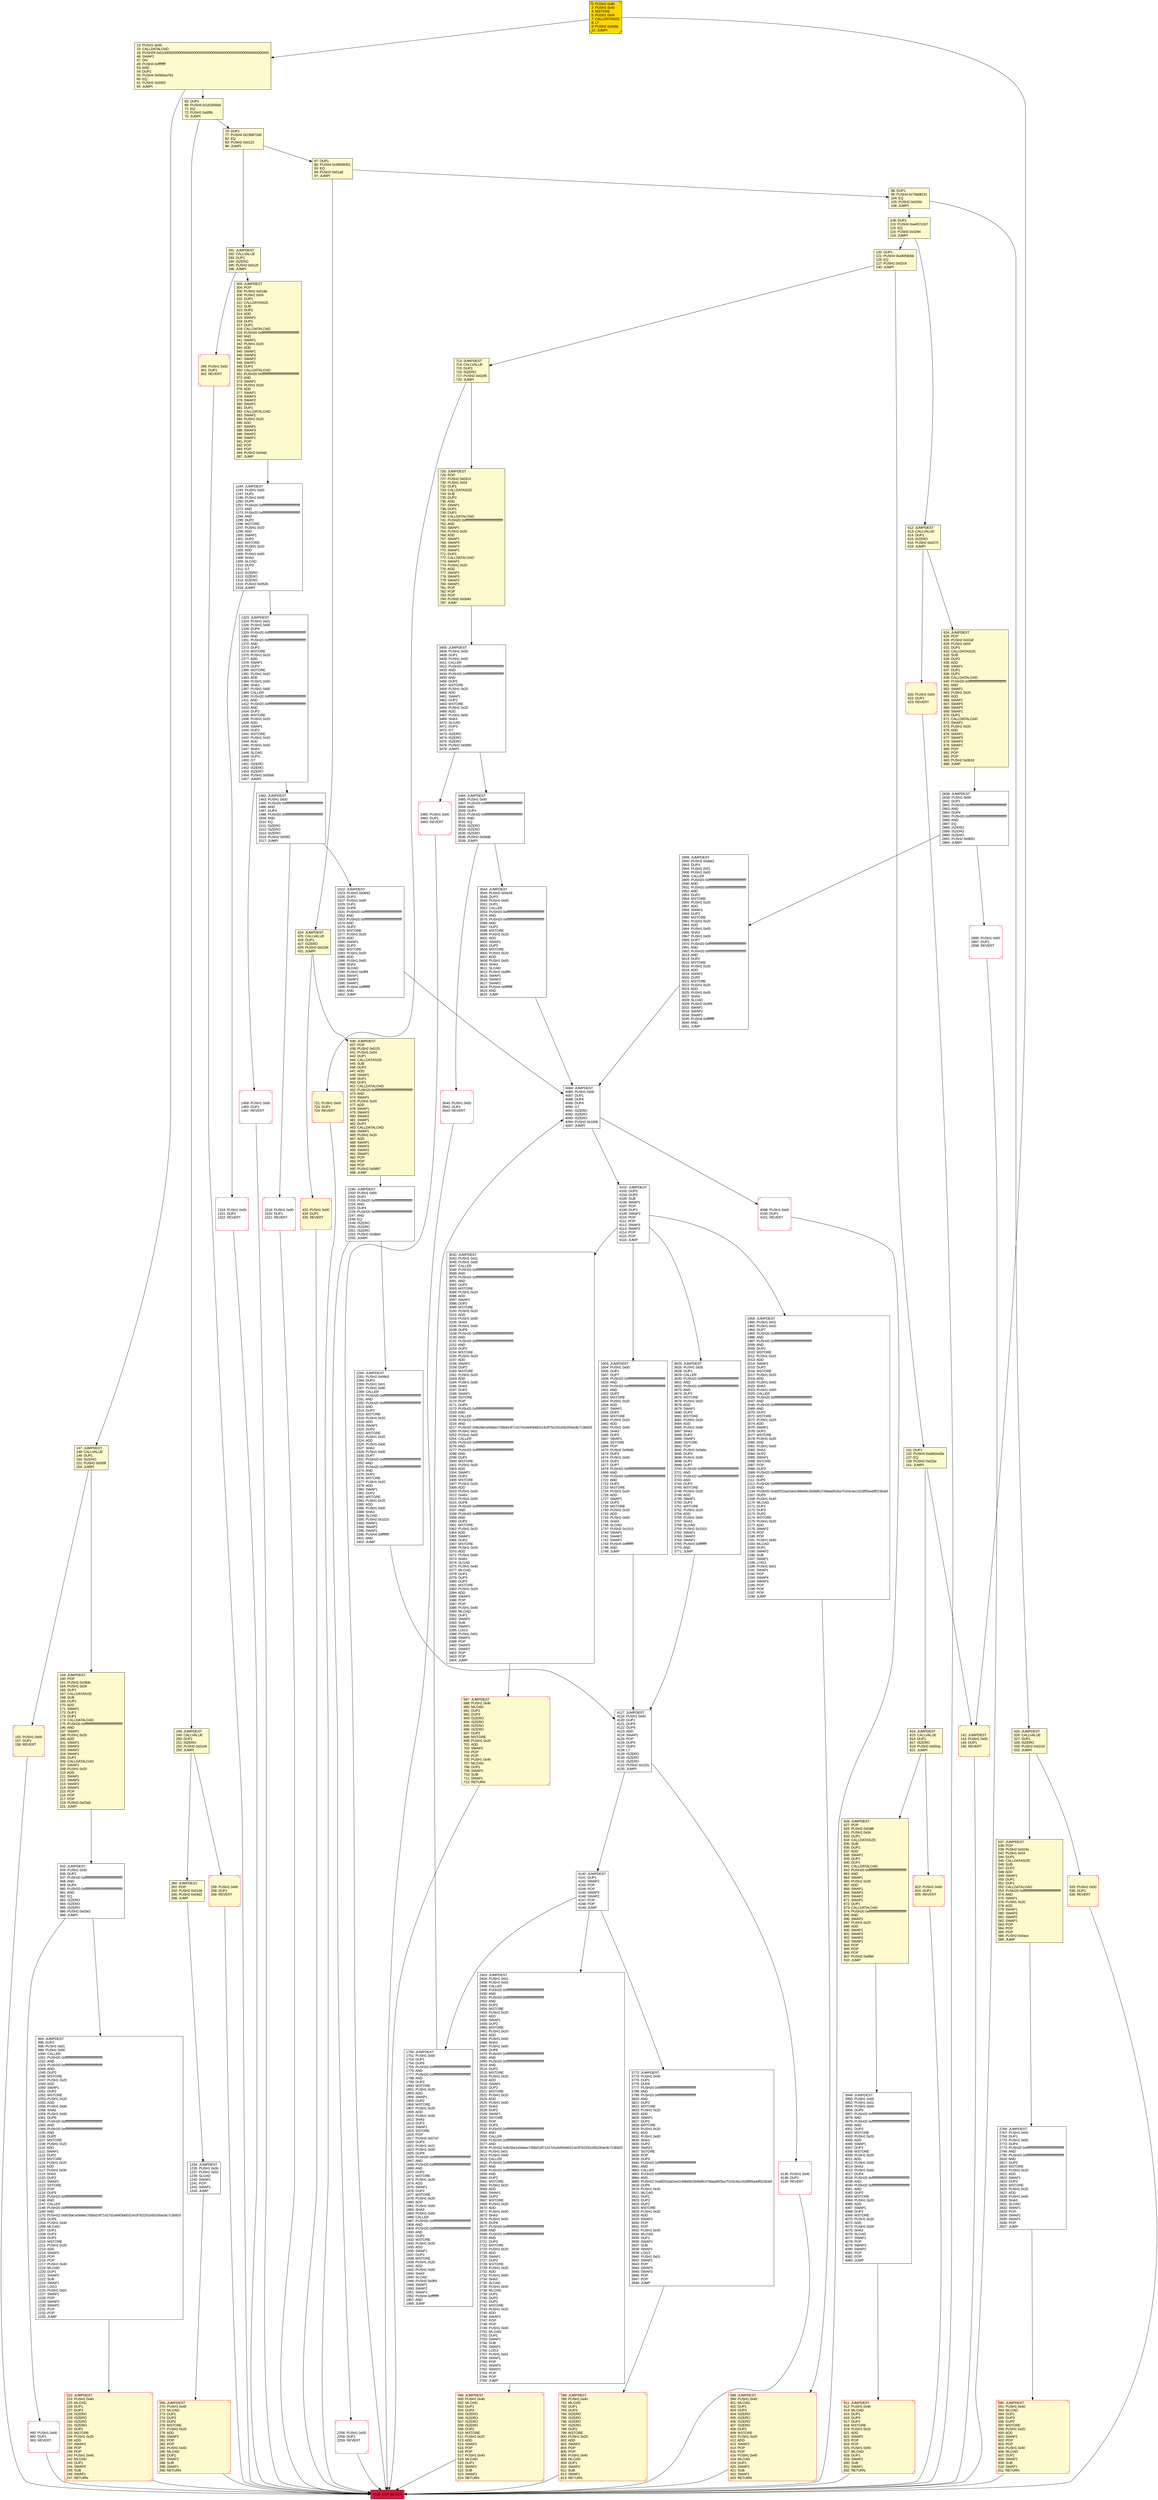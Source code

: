digraph G {
bgcolor=transparent rankdir=UD;
node [shape=box style=filled color=black fillcolor=white fontname=arial fontcolor=black];
98 [label="98: DUP1\l99: PUSH4 0x70a08231\l104: EQ\l105: PUSH2 0x020d\l108: JUMPI\l" fillcolor=lemonchiffon ];
1323 [label="1323: JUMPDEST\l1324: PUSH1 0x01\l1326: PUSH1 0x00\l1328: DUP6\l1329: PUSH20 0xffffffffffffffffffffffffffffffffffffffff\l1350: AND\l1351: PUSH20 0xffffffffffffffffffffffffffffffffffffffff\l1372: AND\l1373: DUP2\l1374: MSTORE\l1375: PUSH1 0x20\l1377: ADD\l1378: SWAP1\l1379: DUP2\l1380: MSTORE\l1381: PUSH1 0x20\l1383: ADD\l1384: PUSH1 0x00\l1386: SHA3\l1387: PUSH1 0x00\l1389: CALLER\l1390: PUSH20 0xffffffffffffffffffffffffffffffffffffffff\l1411: AND\l1412: PUSH20 0xffffffffffffffffffffffffffffffffffffffff\l1433: AND\l1434: DUP2\l1435: MSTORE\l1436: PUSH1 0x20\l1438: ADD\l1439: SWAP1\l1440: DUP2\l1441: MSTORE\l1442: PUSH1 0x20\l1444: ADD\l1445: PUSH1 0x00\l1447: SHA3\l1448: SLOAD\l1449: DUP3\l1450: GT\l1451: ISZERO\l1452: ISZERO\l1453: ISZERO\l1454: PUSH2 0x05b6\l1457: JUMPI\l" ];
291 [label="291: JUMPDEST\l292: CALLVALUE\l293: DUP1\l294: ISZERO\l295: PUSH2 0x012f\l298: JUMPI\l" fillcolor=lemonchiffon ];
1319 [label="1319: PUSH1 0x00\l1321: DUP1\l1322: REVERT\l" shape=Msquare color=crimson ];
3544 [label="3544: JUMPDEST\l3545: PUSH2 0x0e29\l3548: DUP3\l3549: PUSH1 0x00\l3551: DUP1\l3552: CALLER\l3553: PUSH20 0xffffffffffffffffffffffffffffffffffffffff\l3574: AND\l3575: PUSH20 0xffffffffffffffffffffffffffffffffffffffff\l3596: AND\l3597: DUP2\l3598: MSTORE\l3599: PUSH1 0x20\l3601: ADD\l3602: SWAP1\l3603: DUP2\l3604: MSTORE\l3605: PUSH1 0x20\l3607: ADD\l3608: PUSH1 0x00\l3610: SHA3\l3611: SLOAD\l3612: PUSH2 0x0ff4\l3615: SWAP1\l3616: SWAP2\l3617: SWAP1\l3618: PUSH4 0xffffffff\l3623: AND\l3624: JUMP\l" ];
1959 [label="1959: JUMPDEST\l1960: PUSH1 0x01\l1962: PUSH1 0x00\l1964: DUP7\l1965: PUSH20 0xffffffffffffffffffffffffffffffffffffffff\l1986: AND\l1987: PUSH20 0xffffffffffffffffffffffffffffffffffffffff\l2008: AND\l2009: DUP2\l2010: MSTORE\l2011: PUSH1 0x20\l2013: ADD\l2014: SWAP1\l2015: DUP2\l2016: MSTORE\l2017: PUSH1 0x20\l2019: ADD\l2020: PUSH1 0x00\l2022: SHA3\l2023: PUSH1 0x00\l2025: CALLER\l2026: PUSH20 0xffffffffffffffffffffffffffffffffffffffff\l2047: AND\l2048: PUSH20 0xffffffffffffffffffffffffffffffffffffffff\l2069: AND\l2070: DUP2\l2071: MSTORE\l2072: PUSH1 0x20\l2074: ADD\l2075: SWAP1\l2076: DUP2\l2077: MSTORE\l2078: PUSH1 0x20\l2080: ADD\l2081: PUSH1 0x00\l2083: SHA3\l2084: DUP2\l2085: SWAP1\l2086: SSTORE\l2087: POP\l2088: DUP3\l2089: PUSH20 0xffffffffffffffffffffffffffffffffffffffff\l2110: AND\l2111: DUP5\l2112: PUSH20 0xffffffffffffffffffffffffffffffffffffffff\l2133: AND\l2134: PUSH32 0xddf252ad1be2c89b69c2b068fc378daa952ba7f163c4a11628f55a4df523b3ef\l2167: DUP5\l2168: PUSH1 0x40\l2170: MLOAD\l2171: DUP1\l2172: DUP3\l2173: DUP2\l2174: MSTORE\l2175: PUSH1 0x20\l2177: ADD\l2178: SWAP2\l2179: POP\l2180: POP\l2181: PUSH1 0x40\l2183: MLOAD\l2184: DUP1\l2185: SWAP2\l2186: SUB\l2187: SWAP1\l2188: LOG3\l2189: PUSH1 0x01\l2191: SWAP1\l2192: POP\l2193: SWAP4\l2194: SWAP3\l2195: POP\l2196: POP\l2197: POP\l2198: JUMP\l" ];
147 [label="147: JUMPDEST\l148: CALLVALUE\l149: DUP1\l150: ISZERO\l151: PUSH2 0x009f\l154: JUMPI\l" fillcolor=lemonchiffon ];
4136 [label="4136: PUSH1 0x00\l4138: DUP1\l4139: REVERT\l" shape=Msquare color=crimson ];
299 [label="299: PUSH1 0x00\l301: DUP1\l302: REVERT\l" fillcolor=lemonchiffon shape=Msquare color=crimson ];
142 [label="142: JUMPDEST\l143: PUSH1 0x00\l145: DUP1\l146: REVERT\l" fillcolor=lemonchiffon shape=Msquare color=crimson ];
537 [label="537: JUMPDEST\l538: POP\l539: PUSH2 0x024e\l542: PUSH1 0x04\l544: DUP1\l545: CALLDATASIZE\l546: SUB\l547: DUP2\l548: ADD\l549: SWAP1\l550: DUP1\l551: DUP1\l552: CALLDATALOAD\l553: PUSH20 0xffffffffffffffffffffffffffffffffffffffff\l574: AND\l575: SWAP1\l576: PUSH1 0x20\l578: ADD\l579: SWAP1\l580: SWAP3\l581: SWAP2\l582: SWAP1\l583: POP\l584: POP\l585: POP\l586: PUSH2 0x0ace\l589: JUMP\l" fillcolor=lemonchiffon ];
2199 [label="2199: JUMPDEST\l2200: PUSH1 0x00\l2202: DUP1\l2203: PUSH20 0xffffffffffffffffffffffffffffffffffffffff\l2224: AND\l2225: DUP4\l2226: PUSH20 0xffffffffffffffffffffffffffffffffffffffff\l2247: AND\l2248: EQ\l2249: ISZERO\l2250: ISZERO\l2251: ISZERO\l2252: PUSH2 0x08d4\l2255: JUMPI\l" ];
4102 [label="4102: JUMPDEST\l4103: DUP3\l4104: DUP5\l4105: SUB\l4106: SWAP1\l4107: POP\l4108: DUP1\l4109: SWAP2\l4110: POP\l4111: POP\l4112: SWAP3\l4113: SWAP2\l4114: POP\l4115: POP\l4116: JUMP\l" ];
432 [label="432: PUSH1 0x00\l434: DUP1\l435: REVERT\l" fillcolor=lemonchiffon shape=Msquare color=crimson ];
687 [label="687: JUMPDEST\l688: PUSH1 0x40\l690: MLOAD\l691: DUP1\l692: DUP3\l693: ISZERO\l694: ISZERO\l695: ISZERO\l696: ISZERO\l697: DUP2\l698: MSTORE\l699: PUSH1 0x20\l701: ADD\l702: SWAP2\l703: POP\l704: POP\l705: PUSH1 0x40\l707: MLOAD\l708: DUP1\l709: SWAP2\l710: SUB\l711: SWAP1\l712: RETURN\l" fillcolor=lemonchiffon shape=Msquare color=crimson ];
1458 [label="1458: PUSH1 0x00\l1460: DUP1\l1461: REVERT\l" shape=Msquare color=crimson ];
120 [label="120: DUP1\l121: PUSH4 0xa9059cbb\l126: EQ\l127: PUSH2 0x02c9\l130: JUMPI\l" fillcolor=lemonchiffon ];
822 [label="822: PUSH1 0x00\l824: DUP1\l825: REVERT\l" fillcolor=lemonchiffon shape=Msquare color=crimson ];
3625 [label="3625: JUMPDEST\l3626: PUSH1 0x00\l3628: DUP1\l3629: CALLER\l3630: PUSH20 0xffffffffffffffffffffffffffffffffffffffff\l3651: AND\l3652: PUSH20 0xffffffffffffffffffffffffffffffffffffffff\l3673: AND\l3674: DUP2\l3675: MSTORE\l3676: PUSH1 0x20\l3678: ADD\l3679: SWAP1\l3680: DUP2\l3681: MSTORE\l3682: PUSH1 0x20\l3684: ADD\l3685: PUSH1 0x00\l3687: SHA3\l3688: DUP2\l3689: SWAP1\l3690: SSTORE\l3691: POP\l3692: PUSH2 0x0ebc\l3695: DUP3\l3696: PUSH1 0x00\l3698: DUP1\l3699: DUP7\l3700: PUSH20 0xffffffffffffffffffffffffffffffffffffffff\l3721: AND\l3722: PUSH20 0xffffffffffffffffffffffffffffffffffffffff\l3743: AND\l3744: DUP2\l3745: MSTORE\l3746: PUSH1 0x20\l3748: ADD\l3749: SWAP1\l3750: DUP2\l3751: MSTORE\l3752: PUSH1 0x20\l3754: ADD\l3755: PUSH1 0x00\l3757: SHA3\l3758: SLOAD\l3759: PUSH2 0x1015\l3762: SWAP1\l3763: SWAP2\l3764: SWAP1\l3765: PUSH4 0xffffffff\l3770: AND\l3771: JUMP\l" ];
13 [label="13: PUSH1 0x00\l15: CALLDATALOAD\l16: PUSH29 0x0100000000000000000000000000000000000000000000000000000000\l46: SWAP1\l47: DIV\l48: PUSH4 0xffffffff\l53: AND\l54: DUP1\l55: PUSH4 0x095ea7b3\l60: EQ\l61: PUSH2 0x0093\l64: JUMPI\l" fillcolor=lemonchiffon ];
525 [label="525: JUMPDEST\l526: CALLVALUE\l527: DUP1\l528: ISZERO\l529: PUSH2 0x0219\l532: JUMPI\l" fillcolor=lemonchiffon ];
1234 [label="1234: JUMPDEST\l1235: PUSH1 0x00\l1237: PUSH1 0x02\l1239: SLOAD\l1240: SWAP1\l1241: POP\l1242: SWAP1\l1243: JUMP\l" ];
3042 [label="3042: JUMPDEST\l3043: PUSH1 0x01\l3045: PUSH1 0x00\l3047: CALLER\l3048: PUSH20 0xffffffffffffffffffffffffffffffffffffffff\l3069: AND\l3070: PUSH20 0xffffffffffffffffffffffffffffffffffffffff\l3091: AND\l3092: DUP2\l3093: MSTORE\l3094: PUSH1 0x20\l3096: ADD\l3097: SWAP1\l3098: DUP2\l3099: MSTORE\l3100: PUSH1 0x20\l3102: ADD\l3103: PUSH1 0x00\l3105: SHA3\l3106: PUSH1 0x00\l3108: DUP6\l3109: PUSH20 0xffffffffffffffffffffffffffffffffffffffff\l3130: AND\l3131: PUSH20 0xffffffffffffffffffffffffffffffffffffffff\l3152: AND\l3153: DUP2\l3154: MSTORE\l3155: PUSH1 0x20\l3157: ADD\l3158: SWAP1\l3159: DUP2\l3160: MSTORE\l3161: PUSH1 0x20\l3163: ADD\l3164: PUSH1 0x00\l3166: SHA3\l3167: DUP2\l3168: SWAP1\l3169: SSTORE\l3170: POP\l3171: DUP3\l3172: PUSH20 0xffffffffffffffffffffffffffffffffffffffff\l3193: AND\l3194: CALLER\l3195: PUSH20 0xffffffffffffffffffffffffffffffffffffffff\l3216: AND\l3217: PUSH32 0x8c5be1e5ebec7d5bd14f71427d1e84f3dd0314c0f7b2291e5b200ac8c7c3b925\l3250: PUSH1 0x01\l3252: PUSH1 0x00\l3254: CALLER\l3255: PUSH20 0xffffffffffffffffffffffffffffffffffffffff\l3276: AND\l3277: PUSH20 0xffffffffffffffffffffffffffffffffffffffff\l3298: AND\l3299: DUP2\l3300: MSTORE\l3301: PUSH1 0x20\l3303: ADD\l3304: SWAP1\l3305: DUP2\l3306: MSTORE\l3307: PUSH1 0x20\l3309: ADD\l3310: PUSH1 0x00\l3312: SHA3\l3313: PUSH1 0x00\l3315: DUP8\l3316: PUSH20 0xffffffffffffffffffffffffffffffffffffffff\l3337: AND\l3338: PUSH20 0xffffffffffffffffffffffffffffffffffffffff\l3359: AND\l3360: DUP2\l3361: MSTORE\l3362: PUSH1 0x20\l3364: ADD\l3365: SWAP1\l3366: DUP2\l3367: MSTORE\l3368: PUSH1 0x20\l3370: ADD\l3371: PUSH1 0x00\l3373: SHA3\l3374: SLOAD\l3375: PUSH1 0x40\l3377: MLOAD\l3378: DUP1\l3379: DUP3\l3380: DUP2\l3381: MSTORE\l3382: PUSH1 0x20\l3384: ADD\l3385: SWAP2\l3386: POP\l3387: POP\l3388: PUSH1 0x40\l3390: MLOAD\l3391: DUP1\l3392: SWAP2\l3393: SUB\l3394: SWAP1\l3395: LOG3\l3396: PUSH1 0x01\l3398: SWAP1\l3399: POP\l3400: SWAP3\l3401: SWAP2\l3402: POP\l3403: POP\l3404: JUMP\l" ];
256 [label="256: PUSH1 0x00\l258: DUP1\l259: REVERT\l" fillcolor=lemonchiffon shape=Msquare color=crimson ];
2403 [label="2403: JUMPDEST\l2404: PUSH1 0x01\l2406: PUSH1 0x00\l2408: CALLER\l2409: PUSH20 0xffffffffffffffffffffffffffffffffffffffff\l2430: AND\l2431: PUSH20 0xffffffffffffffffffffffffffffffffffffffff\l2452: AND\l2453: DUP2\l2454: MSTORE\l2455: PUSH1 0x20\l2457: ADD\l2458: SWAP1\l2459: DUP2\l2460: MSTORE\l2461: PUSH1 0x20\l2463: ADD\l2464: PUSH1 0x00\l2466: SHA3\l2467: PUSH1 0x00\l2469: DUP6\l2470: PUSH20 0xffffffffffffffffffffffffffffffffffffffff\l2491: AND\l2492: PUSH20 0xffffffffffffffffffffffffffffffffffffffff\l2513: AND\l2514: DUP2\l2515: MSTORE\l2516: PUSH1 0x20\l2518: ADD\l2519: SWAP1\l2520: DUP2\l2521: MSTORE\l2522: PUSH1 0x20\l2524: ADD\l2525: PUSH1 0x00\l2527: SHA3\l2528: DUP2\l2529: SWAP1\l2530: SSTORE\l2531: POP\l2532: DUP3\l2533: PUSH20 0xffffffffffffffffffffffffffffffffffffffff\l2554: AND\l2555: CALLER\l2556: PUSH20 0xffffffffffffffffffffffffffffffffffffffff\l2577: AND\l2578: PUSH32 0x8c5be1e5ebec7d5bd14f71427d1e84f3dd0314c0f7b2291e5b200ac8c7c3b925\l2611: PUSH1 0x01\l2613: PUSH1 0x00\l2615: CALLER\l2616: PUSH20 0xffffffffffffffffffffffffffffffffffffffff\l2637: AND\l2638: PUSH20 0xffffffffffffffffffffffffffffffffffffffff\l2659: AND\l2660: DUP2\l2661: MSTORE\l2662: PUSH1 0x20\l2664: ADD\l2665: SWAP1\l2666: DUP2\l2667: MSTORE\l2668: PUSH1 0x20\l2670: ADD\l2671: PUSH1 0x00\l2673: SHA3\l2674: PUSH1 0x00\l2676: DUP8\l2677: PUSH20 0xffffffffffffffffffffffffffffffffffffffff\l2698: AND\l2699: PUSH20 0xffffffffffffffffffffffffffffffffffffffff\l2720: AND\l2721: DUP2\l2722: MSTORE\l2723: PUSH1 0x20\l2725: ADD\l2726: SWAP1\l2727: DUP2\l2728: MSTORE\l2729: PUSH1 0x20\l2731: ADD\l2732: PUSH1 0x00\l2734: SHA3\l2735: SLOAD\l2736: PUSH1 0x40\l2738: MLOAD\l2739: DUP1\l2740: DUP3\l2741: DUP2\l2742: MSTORE\l2743: PUSH1 0x20\l2745: ADD\l2746: SWAP2\l2747: POP\l2748: POP\l2749: PUSH1 0x40\l2751: MLOAD\l2752: DUP1\l2753: SWAP2\l2754: SUB\l2755: SWAP1\l2756: LOG3\l2757: PUSH1 0x01\l2759: SWAP1\l2760: POP\l2761: SWAP3\l2762: SWAP2\l2763: POP\l2764: POP\l2765: JUMP\l" ];
1462 [label="1462: JUMPDEST\l1463: PUSH1 0x00\l1465: PUSH20 0xffffffffffffffffffffffffffffffffffffffff\l1486: AND\l1487: DUP4\l1488: PUSH20 0xffffffffffffffffffffffffffffffffffffffff\l1509: AND\l1510: EQ\l1511: ISZERO\l1512: ISZERO\l1513: ISZERO\l1514: PUSH2 0x05f2\l1517: JUMPI\l" ];
4098 [label="4098: PUSH1 0x00\l4100: DUP1\l4101: REVERT\l" shape=Msquare color=crimson ];
87 [label="87: DUP1\l88: PUSH4 0x39509351\l93: EQ\l94: PUSH2 0x01a8\l97: JUMPI\l" fillcolor=lemonchiffon ];
788 [label="788: JUMPDEST\l789: PUSH1 0x40\l791: MLOAD\l792: DUP1\l793: DUP3\l794: ISZERO\l795: ISZERO\l796: ISZERO\l797: ISZERO\l798: DUP2\l799: MSTORE\l800: PUSH1 0x20\l802: ADD\l803: SWAP2\l804: POP\l805: POP\l806: PUSH1 0x40\l808: MLOAD\l809: DUP1\l810: SWAP2\l811: SUB\l812: SWAP1\l813: RETURN\l" fillcolor=lemonchiffon shape=Msquare color=crimson ];
4117 [label="4117: JUMPDEST\l4118: PUSH1 0x00\l4120: DUP1\l4121: DUP3\l4122: DUP5\l4123: ADD\l4124: SWAP1\l4125: POP\l4126: DUP4\l4127: DUP2\l4128: LT\l4129: ISZERO\l4130: ISZERO\l4131: ISZERO\l4132: PUSH2 0x102c\l4135: JUMPI\l" ];
713 [label="713: JUMPDEST\l714: CALLVALUE\l715: DUP1\l716: ISZERO\l717: PUSH2 0x02d5\l720: JUMPI\l" fillcolor=lemonchiffon ];
933 [label="933: JUMPDEST\l934: PUSH1 0x00\l936: DUP1\l937: PUSH20 0xffffffffffffffffffffffffffffffffffffffff\l958: AND\l959: DUP4\l960: PUSH20 0xffffffffffffffffffffffffffffffffffffffff\l981: AND\l982: EQ\l983: ISZERO\l984: ISZERO\l985: ISZERO\l986: PUSH2 0x03e2\l989: JUMPI\l" ];
398 [label="398: JUMPDEST\l399: PUSH1 0x40\l401: MLOAD\l402: DUP1\l403: DUP3\l404: ISZERO\l405: ISZERO\l406: ISZERO\l407: ISZERO\l408: DUP2\l409: MSTORE\l410: PUSH1 0x20\l412: ADD\l413: SWAP2\l414: POP\l415: POP\l416: PUSH1 0x40\l418: MLOAD\l419: DUP1\l420: SWAP2\l421: SUB\l422: SWAP1\l423: RETURN\l" fillcolor=lemonchiffon shape=Msquare color=crimson ];
533 [label="533: PUSH1 0x00\l535: DUP1\l536: REVERT\l" fillcolor=lemonchiffon shape=Msquare color=crimson ];
4150 [label="4150: EXIT BLOCK\l" fillcolor=crimson ];
3480 [label="3480: PUSH1 0x00\l3482: DUP1\l3483: REVERT\l" shape=Msquare color=crimson ];
155 [label="155: PUSH1 0x00\l157: DUP1\l158: REVERT\l" fillcolor=lemonchiffon shape=Msquare color=crimson ];
2838 [label="2838: JUMPDEST\l2839: PUSH1 0x00\l2841: DUP1\l2842: PUSH20 0xffffffffffffffffffffffffffffffffffffffff\l2863: AND\l2864: DUP4\l2865: PUSH20 0xffffffffffffffffffffffffffffffffffffffff\l2886: AND\l2887: EQ\l2888: ISZERO\l2889: ISZERO\l2890: ISZERO\l2891: PUSH2 0x0b53\l2894: JUMPI\l" ];
911 [label="911: JUMPDEST\l912: PUSH1 0x40\l914: MLOAD\l915: DUP1\l916: DUP3\l917: DUP2\l918: MSTORE\l919: PUSH1 0x20\l921: ADD\l922: SWAP2\l923: POP\l924: POP\l925: PUSH1 0x40\l927: MLOAD\l928: DUP1\l929: SWAP2\l930: SUB\l931: SWAP1\l932: RETURN\l" fillcolor=lemonchiffon shape=Msquare color=crimson ];
269 [label="269: JUMPDEST\l270: PUSH1 0x40\l272: MLOAD\l273: DUP1\l274: DUP3\l275: DUP2\l276: MSTORE\l277: PUSH1 0x20\l279: ADD\l280: SWAP2\l281: POP\l282: POP\l283: PUSH1 0x40\l285: MLOAD\l286: DUP1\l287: SWAP2\l288: SUB\l289: SWAP1\l290: RETURN\l" fillcolor=lemonchiffon shape=Msquare color=crimson ];
814 [label="814: JUMPDEST\l815: CALLVALUE\l816: DUP1\l817: ISZERO\l818: PUSH2 0x033a\l821: JUMPI\l" fillcolor=lemonchiffon ];
159 [label="159: JUMPDEST\l160: POP\l161: PUSH2 0x00de\l164: PUSH1 0x04\l166: DUP1\l167: CALLDATASIZE\l168: SUB\l169: DUP2\l170: ADD\l171: SWAP1\l172: DUP1\l173: DUP1\l174: CALLDATALOAD\l175: PUSH20 0xffffffffffffffffffffffffffffffffffffffff\l196: AND\l197: SWAP1\l198: PUSH1 0x20\l200: ADD\l201: SWAP1\l202: SWAP3\l203: SWAP2\l204: SWAP1\l205: DUP1\l206: CALLDATALOAD\l207: SWAP1\l208: PUSH1 0x20\l210: ADD\l211: SWAP1\l212: SWAP3\l213: SWAP2\l214: SWAP1\l215: POP\l216: POP\l217: POP\l218: PUSH2 0x03a5\l221: JUMP\l" fillcolor=lemonchiffon ];
4140 [label="4140: JUMPDEST\l4141: DUP1\l4142: SWAP2\l4143: POP\l4144: POP\l4145: SWAP3\l4146: SWAP2\l4147: POP\l4148: POP\l4149: JUMP\l" ];
131 [label="131: DUP1\l132: PUSH4 0xdd62ed3e\l137: EQ\l138: PUSH2 0x032e\l141: JUMPI\l" fillcolor=lemonchiffon ];
1244 [label="1244: JUMPDEST\l1245: PUSH1 0x00\l1247: DUP1\l1248: PUSH1 0x00\l1250: DUP6\l1251: PUSH20 0xffffffffffffffffffffffffffffffffffffffff\l1272: AND\l1273: PUSH20 0xffffffffffffffffffffffffffffffffffffffff\l1294: AND\l1295: DUP2\l1296: MSTORE\l1297: PUSH1 0x20\l1299: ADD\l1300: SWAP1\l1301: DUP2\l1302: MSTORE\l1303: PUSH1 0x20\l1305: ADD\l1306: PUSH1 0x00\l1308: SHA3\l1309: SLOAD\l1310: DUP3\l1311: GT\l1312: ISZERO\l1313: ISZERO\l1314: ISZERO\l1315: PUSH2 0x052b\l1318: JUMPI\l" ];
260 [label="260: JUMPDEST\l261: POP\l262: PUSH2 0x010d\l265: PUSH2 0x04d2\l268: JUMP\l" fillcolor=lemonchiffon ];
65 [label="65: DUP1\l66: PUSH4 0x18160ddd\l71: EQ\l72: PUSH2 0x00f8\l75: JUMPI\l" fillcolor=lemonchiffon ];
620 [label="620: PUSH1 0x00\l622: DUP1\l623: REVERT\l" fillcolor=lemonchiffon shape=Msquare color=crimson ];
3484 [label="3484: JUMPDEST\l3485: PUSH1 0x00\l3487: PUSH20 0xffffffffffffffffffffffffffffffffffffffff\l3508: AND\l3509: DUP4\l3510: PUSH20 0xffffffffffffffffffffffffffffffffffffffff\l3531: AND\l3532: EQ\l3533: ISZERO\l3534: ISZERO\l3535: ISZERO\l3536: PUSH2 0x0dd8\l3539: JUMPI\l" ];
436 [label="436: JUMPDEST\l437: POP\l438: PUSH2 0x01f3\l441: PUSH1 0x04\l443: DUP1\l444: CALLDATASIZE\l445: SUB\l446: DUP2\l447: ADD\l448: SWAP1\l449: DUP1\l450: DUP1\l451: CALLDATALOAD\l452: PUSH20 0xffffffffffffffffffffffffffffffffffffffff\l473: AND\l474: SWAP1\l475: PUSH1 0x20\l477: ADD\l478: SWAP1\l479: SWAP3\l480: SWAP2\l481: SWAP1\l482: DUP1\l483: CALLDATALOAD\l484: SWAP1\l485: PUSH1 0x20\l487: ADD\l488: SWAP1\l489: SWAP3\l490: SWAP2\l491: SWAP1\l492: POP\l493: POP\l494: POP\l495: PUSH2 0x0897\l498: JUMP\l" fillcolor=lemonchiffon ];
499 [label="499: JUMPDEST\l500: PUSH1 0x40\l502: MLOAD\l503: DUP1\l504: DUP3\l505: ISZERO\l506: ISZERO\l507: ISZERO\l508: ISZERO\l509: DUP2\l510: MSTORE\l511: PUSH1 0x20\l513: ADD\l514: SWAP2\l515: POP\l516: POP\l517: PUSH1 0x40\l519: MLOAD\l520: DUP1\l521: SWAP2\l522: SUB\l523: SWAP1\l524: RETURN\l" fillcolor=lemonchiffon shape=Msquare color=crimson ];
1518 [label="1518: PUSH1 0x00\l1520: DUP1\l1521: REVERT\l" shape=Msquare color=crimson ];
1603 [label="1603: JUMPDEST\l1604: PUSH1 0x00\l1606: DUP1\l1607: DUP7\l1608: PUSH20 0xffffffffffffffffffffffffffffffffffffffff\l1629: AND\l1630: PUSH20 0xffffffffffffffffffffffffffffffffffffffff\l1651: AND\l1652: DUP2\l1653: MSTORE\l1654: PUSH1 0x20\l1656: ADD\l1657: SWAP1\l1658: DUP2\l1659: MSTORE\l1660: PUSH1 0x20\l1662: ADD\l1663: PUSH1 0x00\l1665: SHA3\l1666: DUP2\l1667: SWAP1\l1668: SSTORE\l1669: POP\l1670: PUSH2 0x06d6\l1673: DUP3\l1674: PUSH1 0x00\l1676: DUP1\l1677: DUP7\l1678: PUSH20 0xffffffffffffffffffffffffffffffffffffffff\l1699: AND\l1700: PUSH20 0xffffffffffffffffffffffffffffffffffffffff\l1721: AND\l1722: DUP2\l1723: MSTORE\l1724: PUSH1 0x20\l1726: ADD\l1727: SWAP1\l1728: DUP2\l1729: MSTORE\l1730: PUSH1 0x20\l1732: ADD\l1733: PUSH1 0x00\l1735: SHA3\l1736: SLOAD\l1737: PUSH2 0x1015\l1740: SWAP1\l1741: SWAP2\l1742: SWAP1\l1743: PUSH4 0xffffffff\l1748: AND\l1749: JUMP\l" ];
826 [label="826: JUMPDEST\l827: POP\l828: PUSH2 0x038f\l831: PUSH1 0x04\l833: DUP1\l834: CALLDATASIZE\l835: SUB\l836: DUP2\l837: ADD\l838: SWAP1\l839: DUP1\l840: DUP1\l841: CALLDATALOAD\l842: PUSH20 0xffffffffffffffffffffffffffffffffffffffff\l863: AND\l864: SWAP1\l865: PUSH1 0x20\l867: ADD\l868: SWAP1\l869: SWAP3\l870: SWAP2\l871: SWAP1\l872: DUP1\l873: CALLDATALOAD\l874: PUSH20 0xffffffffffffffffffffffffffffffffffffffff\l895: AND\l896: SWAP1\l897: PUSH1 0x20\l899: ADD\l900: SWAP1\l901: SWAP3\l902: SWAP2\l903: SWAP1\l904: POP\l905: POP\l906: POP\l907: PUSH2 0x0f6d\l910: JUMP\l" fillcolor=lemonchiffon ];
303 [label="303: JUMPDEST\l304: POP\l305: PUSH2 0x018e\l308: PUSH1 0x04\l310: DUP1\l311: CALLDATASIZE\l312: SUB\l313: DUP2\l314: ADD\l315: SWAP1\l316: DUP1\l317: DUP1\l318: CALLDATALOAD\l319: PUSH20 0xffffffffffffffffffffffffffffffffffffffff\l340: AND\l341: SWAP1\l342: PUSH1 0x20\l344: ADD\l345: SWAP1\l346: SWAP3\l347: SWAP2\l348: SWAP1\l349: DUP1\l350: CALLDATALOAD\l351: PUSH20 0xffffffffffffffffffffffffffffffffffffffff\l372: AND\l373: SWAP1\l374: PUSH1 0x20\l376: ADD\l377: SWAP1\l378: SWAP3\l379: SWAP2\l380: SWAP1\l381: DUP1\l382: CALLDATALOAD\l383: SWAP1\l384: PUSH1 0x20\l386: ADD\l387: SWAP1\l388: SWAP3\l389: SWAP2\l390: SWAP1\l391: POP\l392: POP\l393: POP\l394: PUSH2 0x04dc\l397: JUMP\l" fillcolor=lemonchiffon ];
2766 [label="2766: JUMPDEST\l2767: PUSH1 0x00\l2769: DUP1\l2770: PUSH1 0x00\l2772: DUP4\l2773: PUSH20 0xffffffffffffffffffffffffffffffffffffffff\l2794: AND\l2795: PUSH20 0xffffffffffffffffffffffffffffffffffffffff\l2816: AND\l2817: DUP2\l2818: MSTORE\l2819: PUSH1 0x20\l2821: ADD\l2822: SWAP1\l2823: DUP2\l2824: MSTORE\l2825: PUSH1 0x20\l2827: ADD\l2828: PUSH1 0x00\l2830: SHA3\l2831: SLOAD\l2832: SWAP1\l2833: POP\l2834: SWAP2\l2835: SWAP1\l2836: POP\l2837: JUMP\l" ];
424 [label="424: JUMPDEST\l425: CALLVALUE\l426: DUP1\l427: ISZERO\l428: PUSH2 0x01b4\l431: JUMPI\l" fillcolor=lemonchiffon ];
2260 [label="2260: JUMPDEST\l2261: PUSH2 0x0963\l2264: DUP3\l2265: PUSH1 0x01\l2267: PUSH1 0x00\l2269: CALLER\l2270: PUSH20 0xffffffffffffffffffffffffffffffffffffffff\l2291: AND\l2292: PUSH20 0xffffffffffffffffffffffffffffffffffffffff\l2313: AND\l2314: DUP2\l2315: MSTORE\l2316: PUSH1 0x20\l2318: ADD\l2319: SWAP1\l2320: DUP2\l2321: MSTORE\l2322: PUSH1 0x20\l2324: ADD\l2325: PUSH1 0x00\l2327: SHA3\l2328: PUSH1 0x00\l2330: DUP7\l2331: PUSH20 0xffffffffffffffffffffffffffffffffffffffff\l2352: AND\l2353: PUSH20 0xffffffffffffffffffffffffffffffffffffffff\l2374: AND\l2375: DUP2\l2376: MSTORE\l2377: PUSH1 0x20\l2379: ADD\l2380: SWAP1\l2381: DUP2\l2382: MSTORE\l2383: PUSH1 0x20\l2385: ADD\l2386: PUSH1 0x00\l2388: SHA3\l2389: SLOAD\l2390: PUSH2 0x1015\l2393: SWAP1\l2394: SWAP2\l2395: SWAP1\l2396: PUSH4 0xffffffff\l2401: AND\l2402: JUMP\l" ];
2899 [label="2899: JUMPDEST\l2900: PUSH2 0x0be2\l2903: DUP3\l2904: PUSH1 0x01\l2906: PUSH1 0x00\l2908: CALLER\l2909: PUSH20 0xffffffffffffffffffffffffffffffffffffffff\l2930: AND\l2931: PUSH20 0xffffffffffffffffffffffffffffffffffffffff\l2952: AND\l2953: DUP2\l2954: MSTORE\l2955: PUSH1 0x20\l2957: ADD\l2958: SWAP1\l2959: DUP2\l2960: MSTORE\l2961: PUSH1 0x20\l2963: ADD\l2964: PUSH1 0x00\l2966: SHA3\l2967: PUSH1 0x00\l2969: DUP7\l2970: PUSH20 0xffffffffffffffffffffffffffffffffffffffff\l2991: AND\l2992: PUSH20 0xffffffffffffffffffffffffffffffffffffffff\l3013: AND\l3014: DUP2\l3015: MSTORE\l3016: PUSH1 0x20\l3018: ADD\l3019: SWAP1\l3020: DUP2\l3021: MSTORE\l3022: PUSH1 0x20\l3024: ADD\l3025: PUSH1 0x00\l3027: SHA3\l3028: SLOAD\l3029: PUSH2 0x0ff4\l3032: SWAP1\l3033: SWAP2\l3034: SWAP1\l3035: PUSH4 0xffffffff\l3040: AND\l3041: JUMP\l" ];
994 [label="994: JUMPDEST\l995: DUP2\l996: PUSH1 0x01\l998: PUSH1 0x00\l1000: CALLER\l1001: PUSH20 0xffffffffffffffffffffffffffffffffffffffff\l1022: AND\l1023: PUSH20 0xffffffffffffffffffffffffffffffffffffffff\l1044: AND\l1045: DUP2\l1046: MSTORE\l1047: PUSH1 0x20\l1049: ADD\l1050: SWAP1\l1051: DUP2\l1052: MSTORE\l1053: PUSH1 0x20\l1055: ADD\l1056: PUSH1 0x00\l1058: SHA3\l1059: PUSH1 0x00\l1061: DUP6\l1062: PUSH20 0xffffffffffffffffffffffffffffffffffffffff\l1083: AND\l1084: PUSH20 0xffffffffffffffffffffffffffffffffffffffff\l1105: AND\l1106: DUP2\l1107: MSTORE\l1108: PUSH1 0x20\l1110: ADD\l1111: SWAP1\l1112: DUP2\l1113: MSTORE\l1114: PUSH1 0x20\l1116: ADD\l1117: PUSH1 0x00\l1119: SHA3\l1120: DUP2\l1121: SWAP1\l1122: SSTORE\l1123: POP\l1124: DUP3\l1125: PUSH20 0xffffffffffffffffffffffffffffffffffffffff\l1146: AND\l1147: CALLER\l1148: PUSH20 0xffffffffffffffffffffffffffffffffffffffff\l1169: AND\l1170: PUSH32 0x8c5be1e5ebec7d5bd14f71427d1e84f3dd0314c0f7b2291e5b200ac8c7c3b925\l1203: DUP5\l1204: PUSH1 0x40\l1206: MLOAD\l1207: DUP1\l1208: DUP3\l1209: DUP2\l1210: MSTORE\l1211: PUSH1 0x20\l1213: ADD\l1214: SWAP2\l1215: POP\l1216: POP\l1217: PUSH1 0x40\l1219: MLOAD\l1220: DUP1\l1221: SWAP2\l1222: SUB\l1223: SWAP1\l1224: LOG3\l1225: PUSH1 0x01\l1227: SWAP1\l1228: POP\l1229: SWAP3\l1230: SWAP2\l1231: POP\l1232: POP\l1233: JUMP\l" ];
222 [label="222: JUMPDEST\l223: PUSH1 0x40\l225: MLOAD\l226: DUP1\l227: DUP3\l228: ISZERO\l229: ISZERO\l230: ISZERO\l231: ISZERO\l232: DUP2\l233: MSTORE\l234: PUSH1 0x20\l236: ADD\l237: SWAP2\l238: POP\l239: POP\l240: PUSH1 0x40\l242: MLOAD\l243: DUP1\l244: SWAP2\l245: SUB\l246: SWAP1\l247: RETURN\l" fillcolor=lemonchiffon shape=Msquare color=crimson ];
3772 [label="3772: JUMPDEST\l3773: PUSH1 0x00\l3775: DUP1\l3776: DUP6\l3777: PUSH20 0xffffffffffffffffffffffffffffffffffffffff\l3798: AND\l3799: PUSH20 0xffffffffffffffffffffffffffffffffffffffff\l3820: AND\l3821: DUP2\l3822: MSTORE\l3823: PUSH1 0x20\l3825: ADD\l3826: SWAP1\l3827: DUP2\l3828: MSTORE\l3829: PUSH1 0x20\l3831: ADD\l3832: PUSH1 0x00\l3834: SHA3\l3835: DUP2\l3836: SWAP1\l3837: SSTORE\l3838: POP\l3839: DUP3\l3840: PUSH20 0xffffffffffffffffffffffffffffffffffffffff\l3861: AND\l3862: CALLER\l3863: PUSH20 0xffffffffffffffffffffffffffffffffffffffff\l3884: AND\l3885: PUSH32 0xddf252ad1be2c89b69c2b068fc378daa952ba7f163c4a11628f55a4df523b3ef\l3918: DUP5\l3919: PUSH1 0x40\l3921: MLOAD\l3922: DUP1\l3923: DUP3\l3924: DUP2\l3925: MSTORE\l3926: PUSH1 0x20\l3928: ADD\l3929: SWAP2\l3930: POP\l3931: POP\l3932: PUSH1 0x40\l3934: MLOAD\l3935: DUP1\l3936: SWAP2\l3937: SUB\l3938: SWAP1\l3939: LOG3\l3940: PUSH1 0x01\l3942: SWAP1\l3943: POP\l3944: SWAP3\l3945: SWAP2\l3946: POP\l3947: POP\l3948: JUMP\l" ];
248 [label="248: JUMPDEST\l249: CALLVALUE\l250: DUP1\l251: ISZERO\l252: PUSH2 0x0104\l255: JUMPI\l" fillcolor=lemonchiffon ];
725 [label="725: JUMPDEST\l726: POP\l727: PUSH2 0x0314\l730: PUSH1 0x04\l732: DUP1\l733: CALLDATASIZE\l734: SUB\l735: DUP2\l736: ADD\l737: SWAP1\l738: DUP1\l739: DUP1\l740: CALLDATALOAD\l741: PUSH20 0xffffffffffffffffffffffffffffffffffffffff\l762: AND\l763: SWAP1\l764: PUSH1 0x20\l766: ADD\l767: SWAP1\l768: SWAP3\l769: SWAP2\l770: SWAP1\l771: DUP1\l772: CALLDATALOAD\l773: SWAP1\l774: PUSH1 0x20\l776: ADD\l777: SWAP1\l778: SWAP3\l779: SWAP2\l780: SWAP1\l781: POP\l782: POP\l783: POP\l784: PUSH2 0x0d4d\l787: JUMP\l" fillcolor=lemonchiffon ];
624 [label="624: JUMPDEST\l625: POP\l626: PUSH2 0x02af\l629: PUSH1 0x04\l631: DUP1\l632: CALLDATASIZE\l633: SUB\l634: DUP2\l635: ADD\l636: SWAP1\l637: DUP1\l638: DUP1\l639: CALLDATALOAD\l640: PUSH20 0xffffffffffffffffffffffffffffffffffffffff\l661: AND\l662: SWAP1\l663: PUSH1 0x20\l665: ADD\l666: SWAP1\l667: SWAP3\l668: SWAP2\l669: SWAP1\l670: DUP1\l671: CALLDATALOAD\l672: SWAP1\l673: PUSH1 0x20\l675: ADD\l676: SWAP1\l677: SWAP3\l678: SWAP2\l679: SWAP1\l680: POP\l681: POP\l682: POP\l683: PUSH2 0x0b16\l686: JUMP\l" fillcolor=lemonchiffon ];
3949 [label="3949: JUMPDEST\l3950: PUSH1 0x00\l3952: PUSH1 0x01\l3954: PUSH1 0x00\l3956: DUP5\l3957: PUSH20 0xffffffffffffffffffffffffffffffffffffffff\l3978: AND\l3979: PUSH20 0xffffffffffffffffffffffffffffffffffffffff\l4000: AND\l4001: DUP2\l4002: MSTORE\l4003: PUSH1 0x20\l4005: ADD\l4006: SWAP1\l4007: DUP2\l4008: MSTORE\l4009: PUSH1 0x20\l4011: ADD\l4012: PUSH1 0x00\l4014: SHA3\l4015: PUSH1 0x00\l4017: DUP4\l4018: PUSH20 0xffffffffffffffffffffffffffffffffffffffff\l4039: AND\l4040: PUSH20 0xffffffffffffffffffffffffffffffffffffffff\l4061: AND\l4062: DUP2\l4063: MSTORE\l4064: PUSH1 0x20\l4066: ADD\l4067: SWAP1\l4068: DUP2\l4069: MSTORE\l4070: PUSH1 0x20\l4072: ADD\l4073: PUSH1 0x00\l4075: SHA3\l4076: SLOAD\l4077: SWAP1\l4078: POP\l4079: SWAP3\l4080: SWAP2\l4081: POP\l4082: POP\l4083: JUMP\l" ];
109 [label="109: DUP1\l110: PUSH4 0xa457c2d7\l115: EQ\l116: PUSH2 0x0264\l119: JUMPI\l" fillcolor=lemonchiffon ];
1522 [label="1522: JUMPDEST\l1523: PUSH2 0x0643\l1526: DUP3\l1527: PUSH1 0x00\l1529: DUP1\l1530: DUP8\l1531: PUSH20 0xffffffffffffffffffffffffffffffffffffffff\l1552: AND\l1553: PUSH20 0xffffffffffffffffffffffffffffffffffffffff\l1574: AND\l1575: DUP2\l1576: MSTORE\l1577: PUSH1 0x20\l1579: ADD\l1580: SWAP1\l1581: DUP2\l1582: MSTORE\l1583: PUSH1 0x20\l1585: ADD\l1586: PUSH1 0x00\l1588: SHA3\l1589: SLOAD\l1590: PUSH2 0x0ff4\l1593: SWAP1\l1594: SWAP2\l1595: SWAP1\l1596: PUSH4 0xffffffff\l1601: AND\l1602: JUMP\l" ];
2895 [label="2895: PUSH1 0x00\l2897: DUP1\l2898: REVERT\l" shape=Msquare color=crimson ];
612 [label="612: JUMPDEST\l613: CALLVALUE\l614: DUP1\l615: ISZERO\l616: PUSH2 0x0270\l619: JUMPI\l" fillcolor=lemonchiffon ];
721 [label="721: PUSH1 0x00\l723: DUP1\l724: REVERT\l" fillcolor=lemonchiffon shape=Msquare color=crimson ];
2256 [label="2256: PUSH1 0x00\l2258: DUP1\l2259: REVERT\l" shape=Msquare color=crimson ];
0 [label="0: PUSH1 0x80\l2: PUSH1 0x40\l4: MSTORE\l5: PUSH1 0x04\l7: CALLDATASIZE\l8: LT\l9: PUSH2 0x008e\l12: JUMPI\l" fillcolor=lemonchiffon shape=Msquare fillcolor=gold ];
3540 [label="3540: PUSH1 0x00\l3542: DUP1\l3543: REVERT\l" shape=Msquare color=crimson ];
4084 [label="4084: JUMPDEST\l4085: PUSH1 0x00\l4087: DUP1\l4088: DUP4\l4089: DUP4\l4090: GT\l4091: ISZERO\l4092: ISZERO\l4093: ISZERO\l4094: PUSH2 0x1006\l4097: JUMPI\l" ];
76 [label="76: DUP1\l77: PUSH4 0x23b872dd\l82: EQ\l83: PUSH2 0x0123\l86: JUMPI\l" fillcolor=lemonchiffon ];
3405 [label="3405: JUMPDEST\l3406: PUSH1 0x00\l3408: DUP1\l3409: PUSH1 0x00\l3411: CALLER\l3412: PUSH20 0xffffffffffffffffffffffffffffffffffffffff\l3433: AND\l3434: PUSH20 0xffffffffffffffffffffffffffffffffffffffff\l3455: AND\l3456: DUP2\l3457: MSTORE\l3458: PUSH1 0x20\l3460: ADD\l3461: SWAP1\l3462: DUP2\l3463: MSTORE\l3464: PUSH1 0x20\l3466: ADD\l3467: PUSH1 0x00\l3469: SHA3\l3470: SLOAD\l3471: DUP3\l3472: GT\l3473: ISZERO\l3474: ISZERO\l3475: ISZERO\l3476: PUSH2 0x0d9c\l3479: JUMPI\l" ];
590 [label="590: JUMPDEST\l591: PUSH1 0x40\l593: MLOAD\l594: DUP1\l595: DUP3\l596: DUP2\l597: MSTORE\l598: PUSH1 0x20\l600: ADD\l601: SWAP2\l602: POP\l603: POP\l604: PUSH1 0x40\l606: MLOAD\l607: DUP1\l608: SWAP2\l609: SUB\l610: SWAP1\l611: RETURN\l" fillcolor=lemonchiffon shape=Msquare color=crimson ];
1750 [label="1750: JUMPDEST\l1751: PUSH1 0x00\l1753: DUP1\l1754: DUP6\l1755: PUSH20 0xffffffffffffffffffffffffffffffffffffffff\l1776: AND\l1777: PUSH20 0xffffffffffffffffffffffffffffffffffffffff\l1798: AND\l1799: DUP2\l1800: MSTORE\l1801: PUSH1 0x20\l1803: ADD\l1804: SWAP1\l1805: DUP2\l1806: MSTORE\l1807: PUSH1 0x20\l1809: ADD\l1810: PUSH1 0x00\l1812: SHA3\l1813: DUP2\l1814: SWAP1\l1815: SSTORE\l1816: POP\l1817: PUSH2 0x07a7\l1820: DUP3\l1821: PUSH1 0x01\l1823: PUSH1 0x00\l1825: DUP8\l1826: PUSH20 0xffffffffffffffffffffffffffffffffffffffff\l1847: AND\l1848: PUSH20 0xffffffffffffffffffffffffffffffffffffffff\l1869: AND\l1870: DUP2\l1871: MSTORE\l1872: PUSH1 0x20\l1874: ADD\l1875: SWAP1\l1876: DUP2\l1877: MSTORE\l1878: PUSH1 0x20\l1880: ADD\l1881: PUSH1 0x00\l1883: SHA3\l1884: PUSH1 0x00\l1886: CALLER\l1887: PUSH20 0xffffffffffffffffffffffffffffffffffffffff\l1908: AND\l1909: PUSH20 0xffffffffffffffffffffffffffffffffffffffff\l1930: AND\l1931: DUP2\l1932: MSTORE\l1933: PUSH1 0x20\l1935: ADD\l1936: SWAP1\l1937: DUP2\l1938: MSTORE\l1939: PUSH1 0x20\l1941: ADD\l1942: PUSH1 0x00\l1944: SHA3\l1945: SLOAD\l1946: PUSH2 0x0ff4\l1949: SWAP1\l1950: SWAP2\l1951: SWAP1\l1952: PUSH4 0xffffffff\l1957: AND\l1958: JUMP\l" ];
990 [label="990: PUSH1 0x00\l992: DUP1\l993: REVERT\l" shape=Msquare color=crimson ];
4102 -> 1959;
911 -> 4150;
155 -> 4150;
3480 -> 4150;
525 -> 537;
725 -> 3405;
13 -> 147;
1522 -> 4084;
814 -> 826;
2899 -> 4084;
98 -> 525;
303 -> 1244;
788 -> 4150;
4117 -> 4136;
612 -> 620;
4140 -> 3772;
1458 -> 4150;
87 -> 98;
432 -> 4150;
65 -> 248;
4102 -> 3042;
3625 -> 4117;
120 -> 713;
826 -> 3949;
1244 -> 1319;
3405 -> 3480;
3540 -> 4150;
721 -> 4150;
1244 -> 1323;
2256 -> 4150;
147 -> 159;
990 -> 4150;
3772 -> 788;
933 -> 994;
1462 -> 1522;
537 -> 2766;
933 -> 990;
2838 -> 2895;
814 -> 822;
98 -> 109;
1462 -> 1518;
2403 -> 499;
0 -> 13;
4084 -> 4102;
1603 -> 4117;
1518 -> 4150;
0 -> 142;
3544 -> 4084;
533 -> 4150;
109 -> 612;
994 -> 222;
398 -> 4150;
612 -> 624;
1750 -> 4084;
131 -> 814;
269 -> 4150;
291 -> 299;
424 -> 436;
1323 -> 1458;
4098 -> 4150;
256 -> 4150;
4102 -> 3625;
822 -> 4150;
1323 -> 1462;
1234 -> 269;
687 -> 4150;
2766 -> 590;
248 -> 260;
525 -> 533;
1319 -> 4150;
65 -> 76;
147 -> 155;
3042 -> 687;
3405 -> 3484;
1959 -> 398;
3484 -> 3540;
299 -> 4150;
4140 -> 1750;
142 -> 4150;
4136 -> 4150;
436 -> 2199;
248 -> 256;
713 -> 725;
2260 -> 4117;
3484 -> 3544;
590 -> 4150;
131 -> 142;
424 -> 432;
260 -> 1234;
624 -> 2838;
13 -> 65;
120 -> 131;
222 -> 4150;
3949 -> 911;
2895 -> 4150;
2838 -> 2899;
4084 -> 4098;
291 -> 303;
76 -> 87;
713 -> 721;
4102 -> 1603;
4140 -> 2403;
4117 -> 4140;
159 -> 933;
2199 -> 2260;
499 -> 4150;
87 -> 424;
109 -> 120;
620 -> 4150;
76 -> 291;
2199 -> 2256;
}